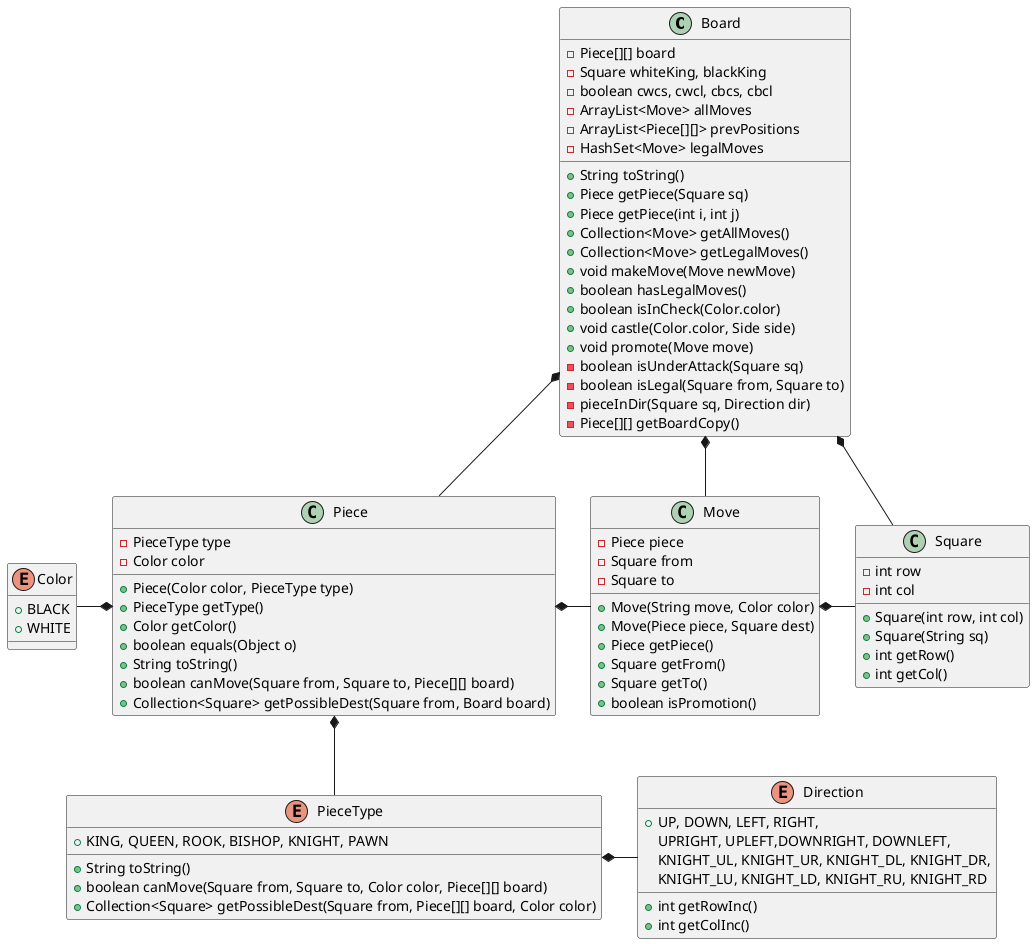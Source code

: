 @startuml


class Board {
    -Piece[][] board
    -Square whiteKing, blackKing
    -boolean cwcs, cwcl, cbcs, cbcl
    -ArrayList<Move> allMoves
    -ArrayList<Piece[][]> prevPositions
    -HashSet<Move> legalMoves
    +String toString()
    +Piece getPiece(Square sq)
    +Piece getPiece(int i, int j)
    +Collection<Move> getAllMoves()
    +Collection<Move> getLegalMoves()
    +void makeMove(Move newMove)
    +boolean hasLegalMoves()
    +boolean isInCheck(Color.color)
    +void castle(Color.color, Side side)
    +void promote(Move move)
    -boolean isUnderAttack(Square sq)
    -boolean isLegal(Square from, Square to)
    -pieceInDir(Square sq, Direction dir)
    -Piece[][] getBoardCopy()

}

class Piece {
    -PieceType type
    -Color color
    +Piece(Color color, PieceType type)
    +PieceType getType()
    +Color getColor()
    +boolean equals(Object o)
    +String toString()
    +boolean canMove(Square from, Square to, Piece[][] board)
    +Collection<Square> getPossibleDest(Square from, Board board)
}

class Move {
    -Piece piece
    -Square from
    -Square to
    +Move(String move, Color color)
    +Move(Piece piece, Square dest)
    +Piece getPiece()
    +Square getFrom()
    +Square getTo()
    +boolean isPromotion()
}

class Square {
    -int row
    -int col
    +Square(int row, int col)
    +Square(String sq)
    +int getRow()
    +int getCol()
}

enum Color {
    +BLACK
    +WHITE
}

enum Direction {
    +UP, DOWN, LEFT, RIGHT,
    UPRIGHT, UPLEFT,DOWNRIGHT, DOWNLEFT,
    KNIGHT_UL, KNIGHT_UR, KNIGHT_DL, KNIGHT_DR,
    KNIGHT_LU, KNIGHT_LD, KNIGHT_RU, KNIGHT_RD
    +int getRowInc()
    +int getColInc()
}

enum PieceType {
    +KING, QUEEN, ROOK, BISHOP, KNIGHT, PAWN
    +String toString()
    +boolean canMove(Square from, Square to, Color color, Piece[][] board)
    +Collection<Square> getPossibleDest(Square from, Piece[][] board, Color color)
}

Board *- Move
Board *-- Square
Move *- Square
Piece *- Move
Board *-- Piece
Piece *-- PieceType
PieceType *- Direction
Color -* Piece

@enduml
